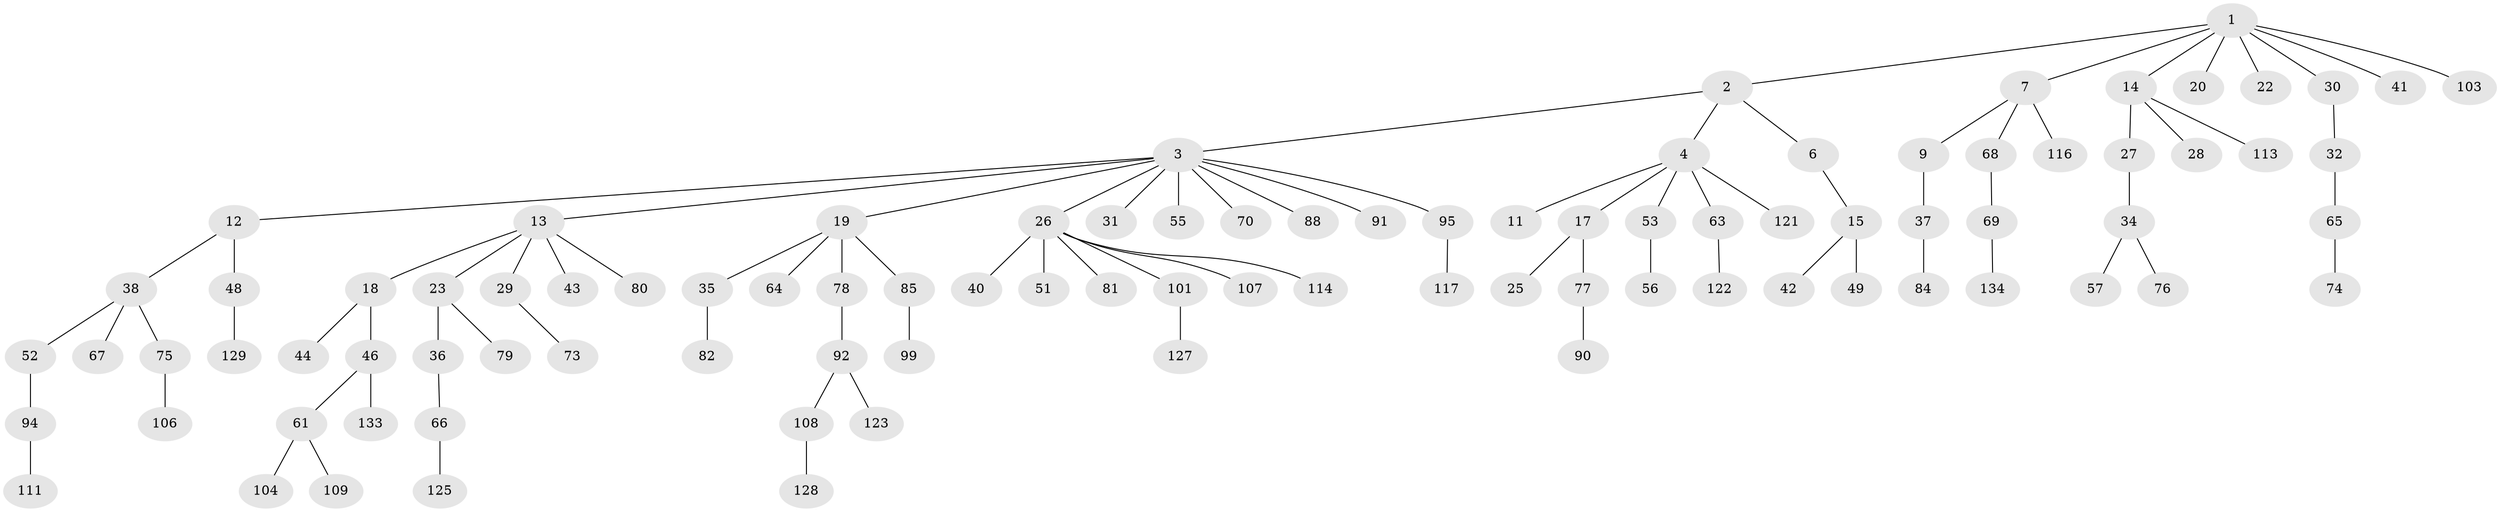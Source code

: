 // original degree distribution, {6: 0.007407407407407408, 4: 0.07407407407407407, 9: 0.007407407407407408, 5: 0.02962962962962963, 3: 0.14074074074074075, 2: 0.26666666666666666, 1: 0.4740740740740741}
// Generated by graph-tools (version 1.1) at 2025/42/03/06/25 10:42:05]
// undirected, 94 vertices, 93 edges
graph export_dot {
graph [start="1"]
  node [color=gray90,style=filled];
  1 [super="+10"];
  2;
  3 [super="+8"];
  4 [super="+5"];
  6 [super="+21"];
  7;
  9;
  11;
  12 [super="+24"];
  13 [super="+16"];
  14 [super="+120"];
  15 [super="+33"];
  17 [super="+126"];
  18 [super="+131"];
  19 [super="+54"];
  20;
  22 [super="+135"];
  23;
  25 [super="+45"];
  26 [super="+39"];
  27;
  28;
  29;
  30;
  31;
  32 [super="+102"];
  34 [super="+62"];
  35 [super="+50"];
  36 [super="+58"];
  37;
  38 [super="+47"];
  40;
  41;
  42 [super="+59"];
  43 [super="+97"];
  44;
  46 [super="+130"];
  48 [super="+83"];
  49;
  51;
  52;
  53;
  55;
  56;
  57 [super="+60"];
  61 [super="+71"];
  63 [super="+98"];
  64;
  65;
  66 [super="+87"];
  67 [super="+93"];
  68;
  69 [super="+72"];
  70;
  73;
  74 [super="+86"];
  75 [super="+96"];
  76;
  77 [super="+112"];
  78 [super="+110"];
  79;
  80;
  81;
  82;
  84 [super="+89"];
  85 [super="+124"];
  88 [super="+132"];
  90;
  91 [super="+119"];
  92 [super="+115"];
  94 [super="+100"];
  95 [super="+118"];
  99;
  101;
  103;
  104 [super="+105"];
  106;
  107;
  108;
  109;
  111;
  113;
  114;
  116;
  117;
  121;
  122;
  123;
  125;
  127;
  128;
  129;
  133;
  134;
  1 -- 2;
  1 -- 7;
  1 -- 22;
  1 -- 30;
  1 -- 41;
  1 -- 20;
  1 -- 14;
  1 -- 103;
  2 -- 3;
  2 -- 4;
  2 -- 6;
  3 -- 13;
  3 -- 19;
  3 -- 31;
  3 -- 55;
  3 -- 70;
  3 -- 88;
  3 -- 95;
  3 -- 91;
  3 -- 26;
  3 -- 12;
  4 -- 17;
  4 -- 63;
  4 -- 121;
  4 -- 11;
  4 -- 53;
  6 -- 15;
  7 -- 9;
  7 -- 68;
  7 -- 116;
  9 -- 37;
  12 -- 38;
  12 -- 48;
  13 -- 18;
  13 -- 80;
  13 -- 29;
  13 -- 23;
  13 -- 43;
  14 -- 27;
  14 -- 28;
  14 -- 113;
  15 -- 49;
  15 -- 42;
  17 -- 25;
  17 -- 77;
  18 -- 44;
  18 -- 46;
  19 -- 35;
  19 -- 78;
  19 -- 64;
  19 -- 85;
  23 -- 36;
  23 -- 79;
  26 -- 101;
  26 -- 107;
  26 -- 81;
  26 -- 114;
  26 -- 51;
  26 -- 40;
  27 -- 34;
  29 -- 73;
  30 -- 32;
  32 -- 65;
  34 -- 57;
  34 -- 76;
  35 -- 82;
  36 -- 66;
  37 -- 84;
  38 -- 67;
  38 -- 75;
  38 -- 52;
  46 -- 61;
  46 -- 133;
  48 -- 129;
  52 -- 94;
  53 -- 56;
  61 -- 104;
  61 -- 109;
  63 -- 122;
  65 -- 74;
  66 -- 125;
  68 -- 69;
  69 -- 134;
  75 -- 106;
  77 -- 90;
  78 -- 92;
  85 -- 99;
  92 -- 108;
  92 -- 123;
  94 -- 111;
  95 -- 117;
  101 -- 127;
  108 -- 128;
}
